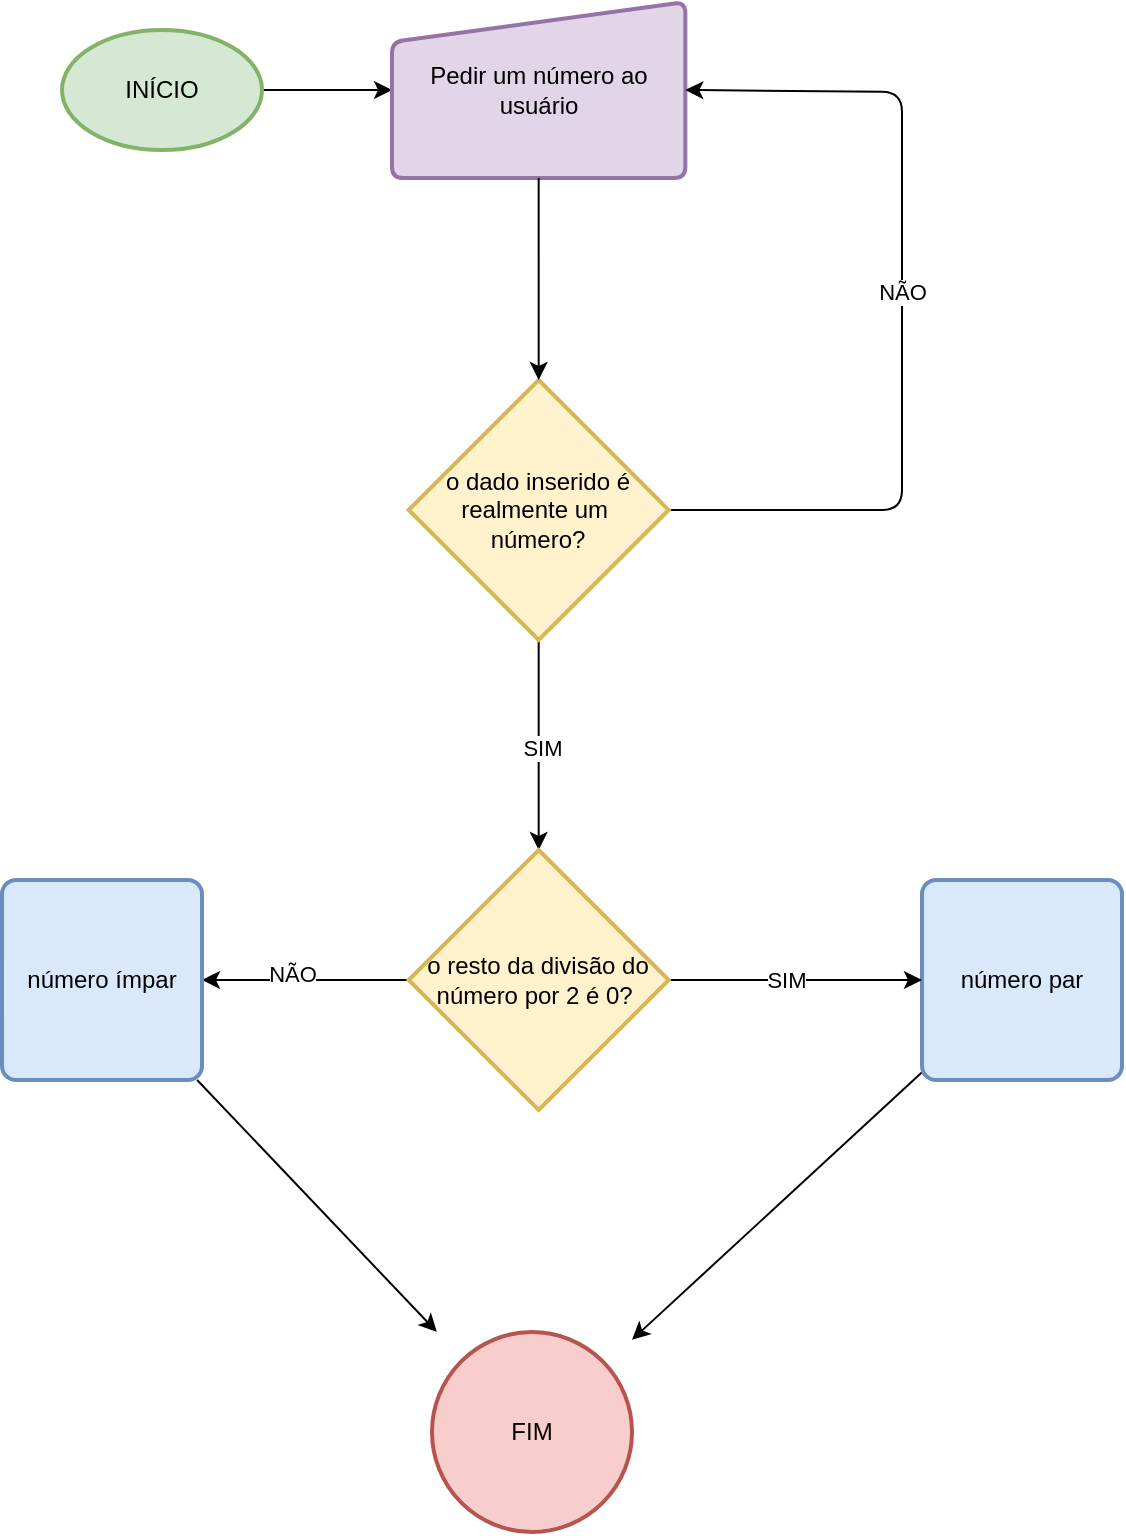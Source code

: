 <mxfile>
    <diagram id="uxEKuLLTEbSQNeWz3xWB" name="Page-1">
        <mxGraphModel dx="379" dy="973" grid="1" gridSize="10" guides="1" tooltips="1" connect="1" arrows="1" fold="1" page="1" pageScale="1" pageWidth="850" pageHeight="1100" math="0" shadow="0">
            <root>
                <mxCell id="0"/>
                <mxCell id="1" parent="0"/>
                <mxCell id="5" value="" style="edgeStyle=none;html=1;exitX=1;exitY=0.5;exitDx=0;exitDy=0;exitPerimeter=0;" edge="1" parent="1" source="39" target="4">
                    <mxGeometry relative="1" as="geometry">
                        <mxPoint x="240" y="279.0" as="sourcePoint"/>
                    </mxGeometry>
                </mxCell>
                <mxCell id="4" value="Pedir um número ao usuário" style="html=1;strokeWidth=2;shape=manualInput;whiteSpace=wrap;rounded=1;size=20;arcSize=11;fillColor=#e1d5e7;strokeColor=#9673a6;" vertex="1" parent="1">
                    <mxGeometry x="305" y="235" width="146.67" height="88" as="geometry"/>
                </mxCell>
                <mxCell id="10" style="edgeStyle=none;html=1;entryX=0.5;entryY=0;entryDx=0;entryDy=0;entryPerimeter=0;" edge="1" parent="1" source="6" target="29">
                    <mxGeometry relative="1" as="geometry">
                        <mxPoint x="380" y="639" as="targetPoint"/>
                    </mxGeometry>
                </mxCell>
                <mxCell id="11" value="SIM" style="edgeLabel;html=1;align=center;verticalAlign=middle;resizable=0;points=[];" vertex="1" connectable="0" parent="10">
                    <mxGeometry x="0.033" y="1" relative="1" as="geometry">
                        <mxPoint as="offset"/>
                    </mxGeometry>
                </mxCell>
                <mxCell id="13" style="edgeStyle=none;html=1;entryX=1;entryY=0.5;entryDx=0;entryDy=0;" edge="1" parent="1" source="6" target="4">
                    <mxGeometry relative="1" as="geometry">
                        <mxPoint x="555" y="489" as="targetPoint"/>
                        <Array as="points">
                            <mxPoint x="560" y="489"/>
                            <mxPoint x="560" y="280"/>
                        </Array>
                    </mxGeometry>
                </mxCell>
                <mxCell id="14" value="NÃO" style="edgeLabel;html=1;align=center;verticalAlign=middle;resizable=0;points=[];" vertex="1" connectable="0" parent="13">
                    <mxGeometry x="-0.264" relative="1" as="geometry">
                        <mxPoint y="-66" as="offset"/>
                    </mxGeometry>
                </mxCell>
                <mxCell id="6" value="o dado inserido é realmente um&amp;nbsp;&lt;div&gt;número?&lt;/div&gt;" style="strokeWidth=2;html=1;shape=mxgraph.flowchart.decision;whiteSpace=wrap;fillColor=#fff2cc;strokeColor=#d6b656;" vertex="1" parent="1">
                    <mxGeometry x="313.34" y="424" width="130" height="130" as="geometry"/>
                </mxCell>
                <mxCell id="8" style="edgeStyle=none;html=1;entryX=0.5;entryY=0;entryDx=0;entryDy=0;entryPerimeter=0;" edge="1" parent="1" source="4" target="6">
                    <mxGeometry relative="1" as="geometry"/>
                </mxCell>
                <mxCell id="37" style="edgeStyle=none;html=1;" edge="1" parent="1" source="24" target="36">
                    <mxGeometry relative="1" as="geometry"/>
                </mxCell>
                <mxCell id="24" value="número par" style="rounded=1;whiteSpace=wrap;html=1;absoluteArcSize=1;arcSize=14;strokeWidth=2;fillColor=#dae8fc;strokeColor=#6c8ebf;" vertex="1" parent="1">
                    <mxGeometry x="570" y="674" width="100" height="100" as="geometry"/>
                </mxCell>
                <mxCell id="30" style="edgeStyle=none;html=1;entryX=0;entryY=0.5;entryDx=0;entryDy=0;" edge="1" parent="1" source="29" target="24">
                    <mxGeometry relative="1" as="geometry"/>
                </mxCell>
                <mxCell id="31" value="SIM" style="edgeLabel;html=1;align=center;verticalAlign=middle;resizable=0;points=[];" vertex="1" connectable="0" parent="30">
                    <mxGeometry x="-0.082" relative="1" as="geometry">
                        <mxPoint as="offset"/>
                    </mxGeometry>
                </mxCell>
                <mxCell id="33" style="edgeStyle=none;html=1;entryX=1;entryY=0.5;entryDx=0;entryDy=0;" edge="1" parent="1" source="29" target="32">
                    <mxGeometry relative="1" as="geometry"/>
                </mxCell>
                <mxCell id="34" value="NÃO" style="edgeLabel;html=1;align=center;verticalAlign=middle;resizable=0;points=[];" vertex="1" connectable="0" parent="33">
                    <mxGeometry x="0.128" y="-3" relative="1" as="geometry">
                        <mxPoint as="offset"/>
                    </mxGeometry>
                </mxCell>
                <mxCell id="29" value="o resto da divisão do número por 2 é 0?&amp;nbsp;" style="strokeWidth=2;html=1;shape=mxgraph.flowchart.decision;whiteSpace=wrap;fillColor=#fff2cc;strokeColor=#d6b656;" vertex="1" parent="1">
                    <mxGeometry x="313.34" y="659" width="130" height="130" as="geometry"/>
                </mxCell>
                <mxCell id="38" style="edgeStyle=none;html=1;" edge="1" parent="1" source="32" target="36">
                    <mxGeometry relative="1" as="geometry"/>
                </mxCell>
                <mxCell id="32" value="número ímpar" style="rounded=1;whiteSpace=wrap;html=1;absoluteArcSize=1;arcSize=14;strokeWidth=2;fillColor=#dae8fc;strokeColor=#6c8ebf;" vertex="1" parent="1">
                    <mxGeometry x="110" y="674" width="100" height="100" as="geometry"/>
                </mxCell>
                <mxCell id="36" value="FIM" style="strokeWidth=2;html=1;shape=mxgraph.flowchart.start_2;whiteSpace=wrap;fillColor=#f8cecc;strokeColor=#b85450;" vertex="1" parent="1">
                    <mxGeometry x="325" y="900" width="100" height="100" as="geometry"/>
                </mxCell>
                <mxCell id="39" value="INÍCIO" style="strokeWidth=2;html=1;shape=mxgraph.flowchart.start_1;whiteSpace=wrap;fillColor=#d5e8d4;strokeColor=#82b366;" vertex="1" parent="1">
                    <mxGeometry x="140" y="249" width="100" height="60" as="geometry"/>
                </mxCell>
            </root>
        </mxGraphModel>
    </diagram>
</mxfile>